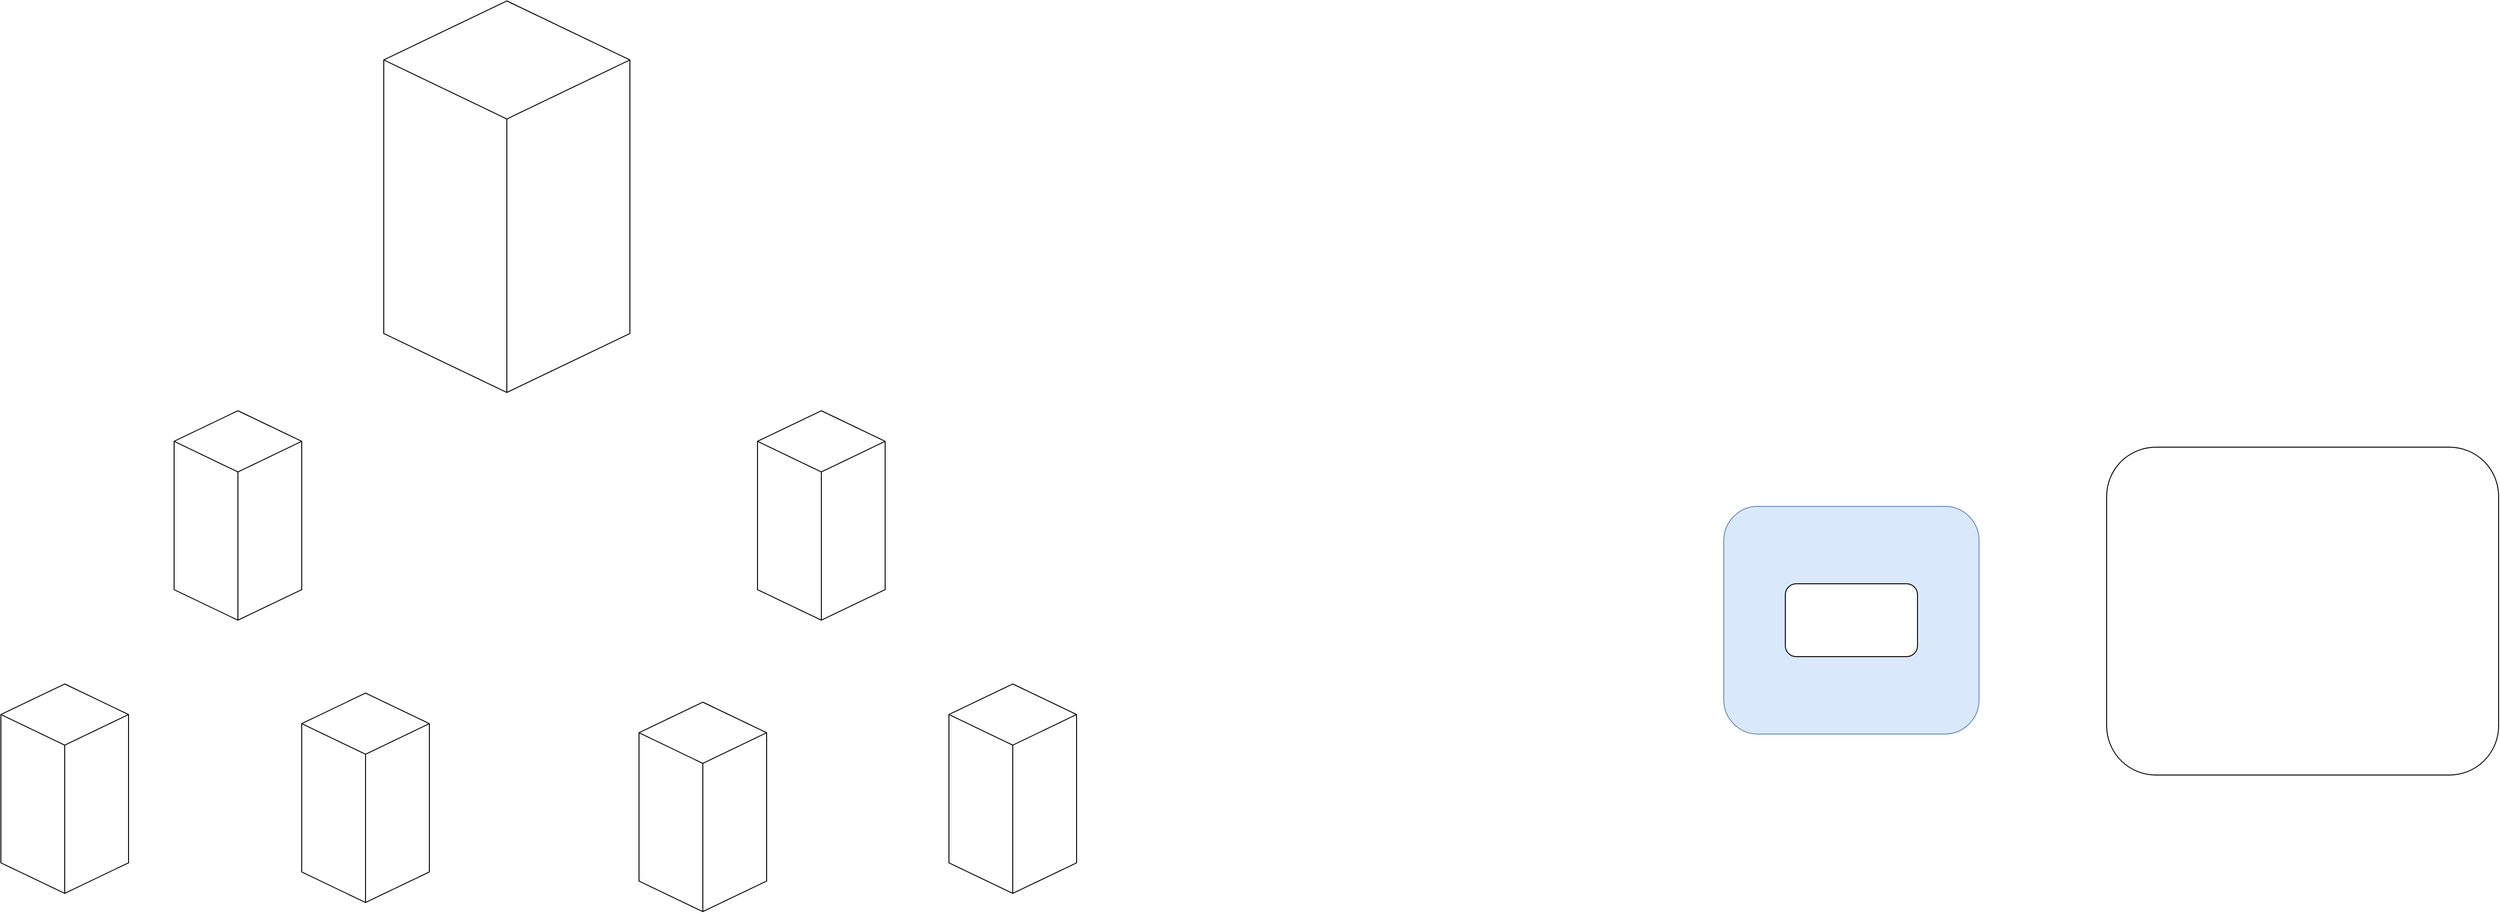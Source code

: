 <mxfile>
    <diagram id="4j94O9KUXm-AZjk5Fut2" name="Page-1">
        <mxGraphModel dx="4626" dy="2702" grid="1" gridSize="10" guides="1" tooltips="1" connect="1" arrows="1" fold="1" page="1" pageScale="1" pageWidth="827" pageHeight="1169" math="0" shadow="0" adaptiveColors="auto">
            <root>
                <mxCell id="0"/>
                <mxCell id="1" parent="0"/>
                <mxCell id="3" value="" style="rounded=1;whiteSpace=wrap;html=1;fillColor=#dae8fc;strokeColor=#6c8ebf;" vertex="1" parent="1">
                    <mxGeometry x="-230" y="175" width="280" height="250" as="geometry"/>
                </mxCell>
                <mxCell id="6" value="" style="rounded=1;whiteSpace=wrap;html=1;" vertex="1" parent="1">
                    <mxGeometry x="-162.5" y="260" width="145" height="80" as="geometry"/>
                </mxCell>
                <mxCell id="5" value="" style="rounded=1;whiteSpace=wrap;html=1;" vertex="1" parent="1">
                    <mxGeometry x="190" y="110" width="430" height="360" as="geometry"/>
                </mxCell>
                <mxCell id="22" value="" style="html=1;whiteSpace=wrap;shape=isoCube2;backgroundOutline=1;isoAngle=15;" vertex="1" parent="1">
                    <mxGeometry x="-2120" y="370" width="140" height="230" as="geometry"/>
                </mxCell>
                <mxCell id="26" value="" style="html=1;whiteSpace=wrap;shape=isoCube2;backgroundOutline=1;isoAngle=15;" vertex="1" parent="1">
                    <mxGeometry x="-1290" y="70" width="140" height="230" as="geometry"/>
                </mxCell>
                <mxCell id="27" value="" style="html=1;whiteSpace=wrap;shape=isoCube2;backgroundOutline=1;isoAngle=15;" vertex="1" parent="1">
                    <mxGeometry x="-1930" y="70" width="140" height="230" as="geometry"/>
                </mxCell>
                <mxCell id="28" value="" style="html=1;whiteSpace=wrap;shape=isoCube2;backgroundOutline=1;isoAngle=15;" vertex="1" parent="1">
                    <mxGeometry x="-1080" y="370" width="140" height="230" as="geometry"/>
                </mxCell>
                <mxCell id="29" value="" style="html=1;whiteSpace=wrap;shape=isoCube2;backgroundOutline=1;isoAngle=15;" vertex="1" parent="1">
                    <mxGeometry x="-1420" y="390" width="140" height="230" as="geometry"/>
                </mxCell>
                <mxCell id="30" value="" style="html=1;whiteSpace=wrap;shape=isoCube2;backgroundOutline=1;isoAngle=15;" vertex="1" parent="1">
                    <mxGeometry x="-1790" y="380" width="140" height="230" as="geometry"/>
                </mxCell>
                <mxCell id="31" value="" style="html=1;whiteSpace=wrap;shape=isoCube2;backgroundOutline=1;isoAngle=15;" vertex="1" parent="1">
                    <mxGeometry x="-1700" y="-380" width="270" height="430" as="geometry"/>
                </mxCell>
            </root>
        </mxGraphModel>
    </diagram>
</mxfile>